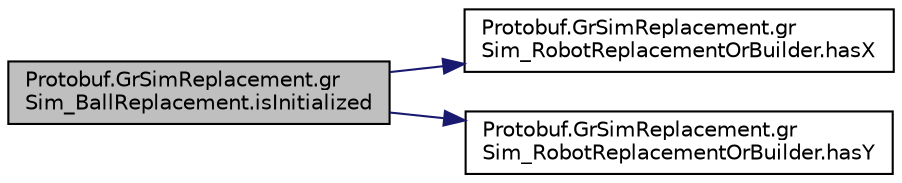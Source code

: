 digraph "Protobuf.GrSimReplacement.grSim_BallReplacement.isInitialized"
{
 // INTERACTIVE_SVG=YES
  edge [fontname="Helvetica",fontsize="10",labelfontname="Helvetica",labelfontsize="10"];
  node [fontname="Helvetica",fontsize="10",shape=record];
  rankdir="LR";
  Node1 [label="Protobuf.GrSimReplacement.gr\lSim_BallReplacement.isInitialized",height=0.2,width=0.4,color="black", fillcolor="grey75", style="filled", fontcolor="black"];
  Node1 -> Node2 [color="midnightblue",fontsize="10",style="solid",fontname="Helvetica"];
  Node2 [label="Protobuf.GrSimReplacement.gr\lSim_RobotReplacementOrBuilder.hasX",height=0.2,width=0.4,color="black", fillcolor="white", style="filled",URL="$d8/dff/interface_protobuf_1_1_gr_sim_replacement_1_1gr_sim___robot_replacement_or_builder.html#ae99dec0226e63bb4ed94c60726e7909e"];
  Node1 -> Node3 [color="midnightblue",fontsize="10",style="solid",fontname="Helvetica"];
  Node3 [label="Protobuf.GrSimReplacement.gr\lSim_RobotReplacementOrBuilder.hasY",height=0.2,width=0.4,color="black", fillcolor="white", style="filled",URL="$d8/dff/interface_protobuf_1_1_gr_sim_replacement_1_1gr_sim___robot_replacement_or_builder.html#a551d43b8b716d91dae2bad095e2912f5"];
}

